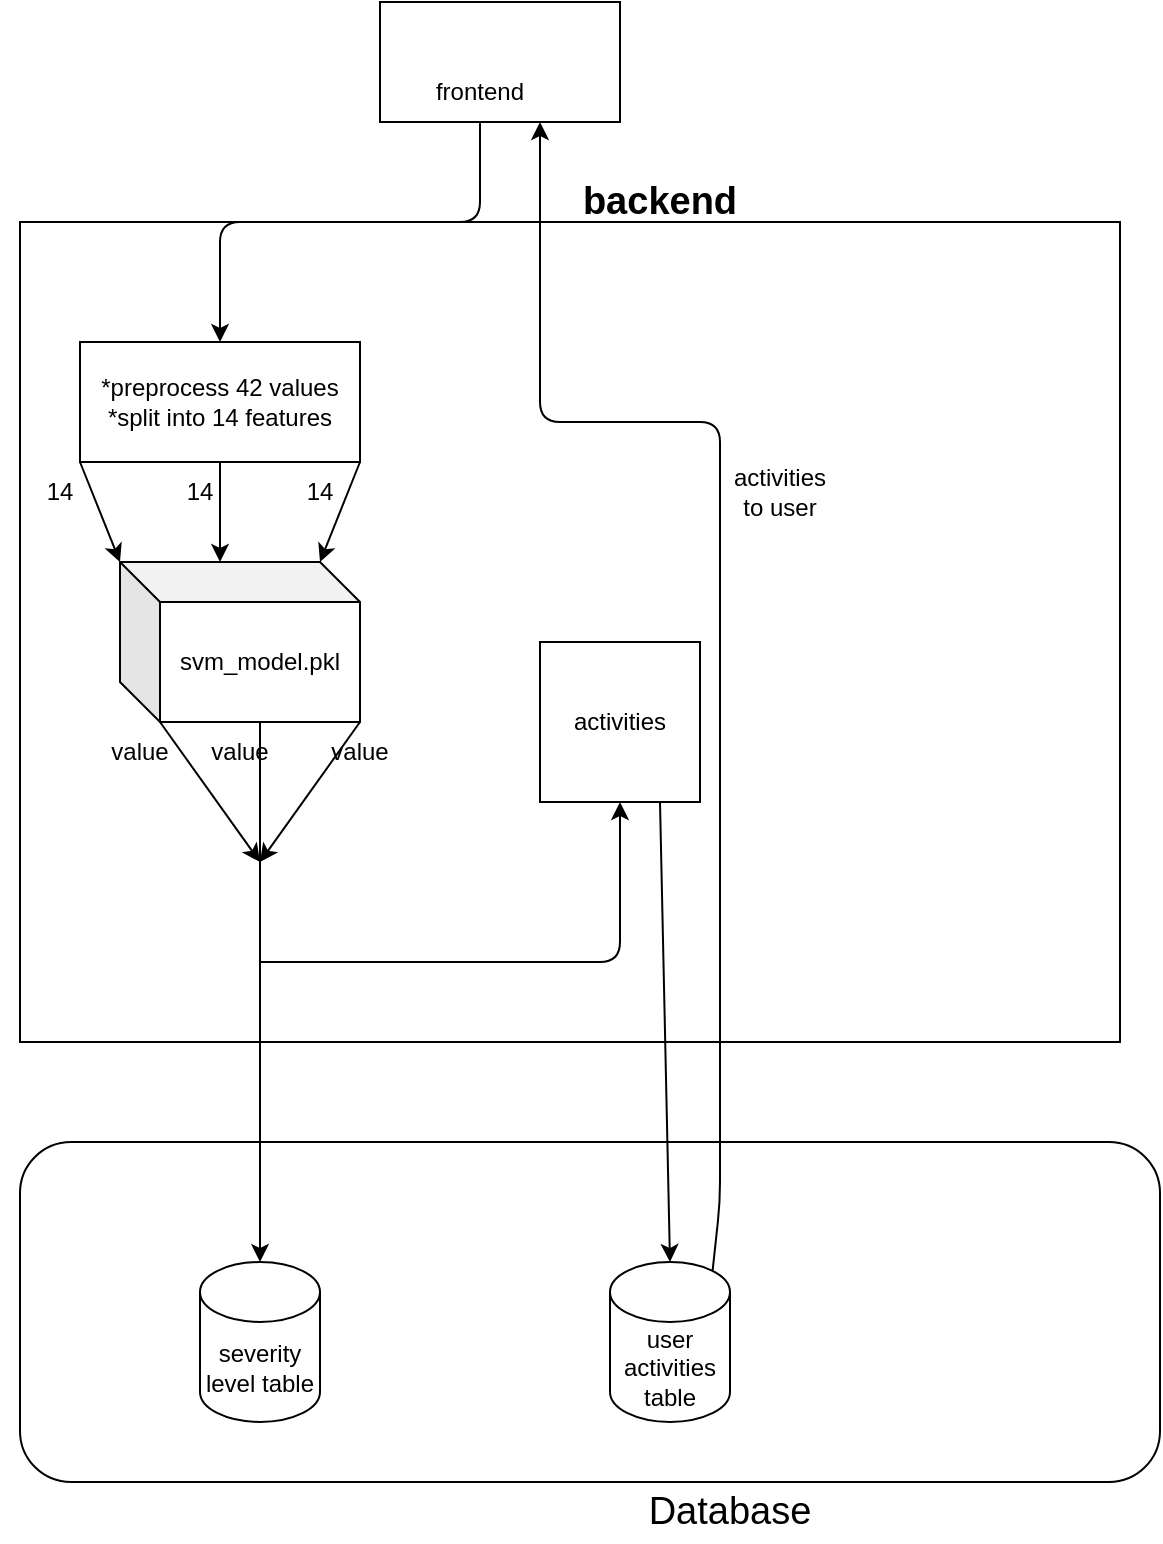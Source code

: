 <mxfile>
    <diagram id="Pv3o6EVw2W4AKIY6rvML" name="Page-1">
        <mxGraphModel dx="718" dy="563" grid="1" gridSize="10" guides="1" tooltips="1" connect="1" arrows="1" fold="1" page="1" pageScale="1" pageWidth="850" pageHeight="1100" math="0" shadow="0">
            <root>
                <mxCell id="0"/>
                <mxCell id="1" parent="0"/>
                <mxCell id="30" value="" style="rounded=0;whiteSpace=wrap;html=1;fontSize=19;" vertex="1" parent="1">
                    <mxGeometry x="280" y="20" width="120" height="60" as="geometry"/>
                </mxCell>
                <mxCell id="28" value="" style="rounded=1;whiteSpace=wrap;html=1;fontSize=19;" vertex="1" parent="1">
                    <mxGeometry x="100" y="590" width="570" height="170" as="geometry"/>
                </mxCell>
                <mxCell id="26" value="" style="rounded=0;whiteSpace=wrap;html=1;" vertex="1" parent="1">
                    <mxGeometry x="100" y="130" width="550" height="410" as="geometry"/>
                </mxCell>
                <mxCell id="2" value="frontend" style="text;html=1;strokeColor=none;fillColor=none;align=center;verticalAlign=middle;whiteSpace=wrap;rounded=0;" vertex="1" parent="1">
                    <mxGeometry x="300" y="50" width="60" height="30" as="geometry"/>
                </mxCell>
                <mxCell id="3" value="" style="endArrow=classic;html=1;exitX=0.5;exitY=1;exitDx=0;exitDy=0;entryX=0.5;entryY=0;entryDx=0;entryDy=0;" edge="1" parent="1" source="2" target="4">
                    <mxGeometry width="50" height="50" relative="1" as="geometry">
                        <mxPoint x="340" y="320" as="sourcePoint"/>
                        <mxPoint x="390" y="270" as="targetPoint"/>
                        <Array as="points">
                            <mxPoint x="330" y="130"/>
                            <mxPoint x="200" y="130"/>
                        </Array>
                    </mxGeometry>
                </mxCell>
                <mxCell id="4" value="*preprocess 42 values&lt;br&gt;*split into 14 features" style="rounded=0;whiteSpace=wrap;html=1;" vertex="1" parent="1">
                    <mxGeometry x="130" y="190" width="140" height="60" as="geometry"/>
                </mxCell>
                <mxCell id="5" value="svm_model.pkl" style="shape=cube;whiteSpace=wrap;html=1;boundedLbl=1;backgroundOutline=1;darkOpacity=0.05;darkOpacity2=0.1;" vertex="1" parent="1">
                    <mxGeometry x="150" y="300" width="120" height="80" as="geometry"/>
                </mxCell>
                <mxCell id="6" value="" style="endArrow=classic;html=1;exitX=0;exitY=1;exitDx=0;exitDy=0;entryX=0;entryY=0;entryDx=0;entryDy=0;entryPerimeter=0;" edge="1" parent="1" source="4" target="5">
                    <mxGeometry width="50" height="50" relative="1" as="geometry">
                        <mxPoint x="340" y="300" as="sourcePoint"/>
                        <mxPoint x="390" y="250" as="targetPoint"/>
                    </mxGeometry>
                </mxCell>
                <mxCell id="7" value="" style="endArrow=classic;html=1;exitX=0.5;exitY=1;exitDx=0;exitDy=0;entryX=0;entryY=0;entryDx=50;entryDy=0;entryPerimeter=0;" edge="1" parent="1" source="4" target="5">
                    <mxGeometry width="50" height="50" relative="1" as="geometry">
                        <mxPoint x="140" y="260" as="sourcePoint"/>
                        <mxPoint x="160" y="310" as="targetPoint"/>
                    </mxGeometry>
                </mxCell>
                <mxCell id="8" value="" style="endArrow=classic;html=1;exitX=1;exitY=1;exitDx=0;exitDy=0;entryX=0;entryY=0;entryDx=100;entryDy=0;entryPerimeter=0;" edge="1" parent="1" source="4" target="5">
                    <mxGeometry width="50" height="50" relative="1" as="geometry">
                        <mxPoint x="150" y="270" as="sourcePoint"/>
                        <mxPoint x="170" y="320" as="targetPoint"/>
                    </mxGeometry>
                </mxCell>
                <mxCell id="9" value="14" style="text;html=1;strokeColor=none;fillColor=none;align=center;verticalAlign=middle;whiteSpace=wrap;rounded=0;" vertex="1" parent="1">
                    <mxGeometry x="90" y="250" width="60" height="30" as="geometry"/>
                </mxCell>
                <mxCell id="10" value="14" style="text;html=1;strokeColor=none;fillColor=none;align=center;verticalAlign=middle;whiteSpace=wrap;rounded=0;" vertex="1" parent="1">
                    <mxGeometry x="160" y="250" width="60" height="30" as="geometry"/>
                </mxCell>
                <mxCell id="11" value="14" style="text;html=1;strokeColor=none;fillColor=none;align=center;verticalAlign=middle;whiteSpace=wrap;rounded=0;" vertex="1" parent="1">
                    <mxGeometry x="220" y="250" width="60" height="30" as="geometry"/>
                </mxCell>
                <mxCell id="12" value="" style="endArrow=classic;html=1;exitX=0;exitY=0;exitDx=20;exitDy=80;exitPerimeter=0;" edge="1" parent="1" source="5">
                    <mxGeometry width="50" height="50" relative="1" as="geometry">
                        <mxPoint x="140" y="392" as="sourcePoint"/>
                        <mxPoint x="220" y="450" as="targetPoint"/>
                    </mxGeometry>
                </mxCell>
                <mxCell id="13" value="" style="endArrow=classic;html=1;exitX=0;exitY=0;exitDx=70;exitDy=80;exitPerimeter=0;entryX=0.5;entryY=0;entryDx=0;entryDy=0;entryPerimeter=0;" edge="1" parent="1" source="5" target="15">
                    <mxGeometry width="50" height="50" relative="1" as="geometry">
                        <mxPoint x="210" y="392" as="sourcePoint"/>
                        <mxPoint x="220" y="460" as="targetPoint"/>
                        <Array as="points">
                            <mxPoint x="220" y="450"/>
                            <mxPoint x="220" y="500"/>
                        </Array>
                    </mxGeometry>
                </mxCell>
                <mxCell id="14" value="" style="endArrow=classic;html=1;exitX=1;exitY=1;exitDx=0;exitDy=0;exitPerimeter=0;" edge="1" parent="1" source="5">
                    <mxGeometry width="50" height="50" relative="1" as="geometry">
                        <mxPoint x="280" y="392" as="sourcePoint"/>
                        <mxPoint x="220" y="450" as="targetPoint"/>
                    </mxGeometry>
                </mxCell>
                <mxCell id="15" value="severity level table&lt;br&gt;" style="shape=cylinder3;whiteSpace=wrap;html=1;boundedLbl=1;backgroundOutline=1;size=15;" vertex="1" parent="1">
                    <mxGeometry x="190" y="650" width="60" height="80" as="geometry"/>
                </mxCell>
                <mxCell id="17" value="value&lt;br&gt;" style="text;html=1;strokeColor=none;fillColor=none;align=center;verticalAlign=middle;whiteSpace=wrap;rounded=0;" vertex="1" parent="1">
                    <mxGeometry x="130" y="380" width="60" height="30" as="geometry"/>
                </mxCell>
                <mxCell id="18" value="value&lt;br&gt;" style="text;html=1;strokeColor=none;fillColor=none;align=center;verticalAlign=middle;whiteSpace=wrap;rounded=0;" vertex="1" parent="1">
                    <mxGeometry x="180" y="380" width="60" height="30" as="geometry"/>
                </mxCell>
                <mxCell id="19" value="value&lt;br&gt;" style="text;html=1;strokeColor=none;fillColor=none;align=center;verticalAlign=middle;whiteSpace=wrap;rounded=0;" vertex="1" parent="1">
                    <mxGeometry x="240" y="380" width="60" height="30" as="geometry"/>
                </mxCell>
                <mxCell id="20" value="" style="endArrow=classic;html=1;entryX=0.5;entryY=1;entryDx=0;entryDy=0;" edge="1" parent="1" target="21">
                    <mxGeometry width="50" height="50" relative="1" as="geometry">
                        <mxPoint x="220" y="500" as="sourcePoint"/>
                        <mxPoint x="400" y="430" as="targetPoint"/>
                        <Array as="points">
                            <mxPoint x="400" y="500"/>
                        </Array>
                    </mxGeometry>
                </mxCell>
                <mxCell id="21" value="activities&lt;br&gt;" style="whiteSpace=wrap;html=1;aspect=fixed;" vertex="1" parent="1">
                    <mxGeometry x="360" y="340" width="80" height="80" as="geometry"/>
                </mxCell>
                <mxCell id="22" value="user activities table&lt;br&gt;" style="shape=cylinder3;whiteSpace=wrap;html=1;boundedLbl=1;backgroundOutline=1;size=15;" vertex="1" parent="1">
                    <mxGeometry x="395" y="650" width="60" height="80" as="geometry"/>
                </mxCell>
                <mxCell id="23" value="" style="endArrow=classic;html=1;entryX=0.5;entryY=0;entryDx=0;entryDy=0;entryPerimeter=0;exitX=0.75;exitY=1;exitDx=0;exitDy=0;" edge="1" parent="1" source="21" target="22">
                    <mxGeometry width="50" height="50" relative="1" as="geometry">
                        <mxPoint x="400" y="500" as="sourcePoint"/>
                        <mxPoint x="410" y="420" as="targetPoint"/>
                    </mxGeometry>
                </mxCell>
                <mxCell id="24" value="" style="endArrow=classic;html=1;exitX=0.855;exitY=0;exitDx=0;exitDy=4.35;exitPerimeter=0;entryX=1;entryY=1;entryDx=0;entryDy=0;" edge="1" parent="1" source="22" target="2">
                    <mxGeometry width="50" height="50" relative="1" as="geometry">
                        <mxPoint x="360" y="460" as="sourcePoint"/>
                        <mxPoint x="380" y="150" as="targetPoint"/>
                        <Array as="points">
                            <mxPoint x="450" y="620"/>
                            <mxPoint x="450" y="230"/>
                            <mxPoint x="360" y="230"/>
                        </Array>
                    </mxGeometry>
                </mxCell>
                <mxCell id="25" value="activities to user&lt;br&gt;" style="text;html=1;strokeColor=none;fillColor=none;align=center;verticalAlign=middle;whiteSpace=wrap;rounded=0;" vertex="1" parent="1">
                    <mxGeometry x="450" y="250" width="60" height="30" as="geometry"/>
                </mxCell>
                <mxCell id="27" value="&lt;b&gt;&lt;font style=&quot;font-size: 19px;&quot;&gt;backend&lt;/font&gt;&lt;/b&gt;" style="text;html=1;strokeColor=none;fillColor=none;align=center;verticalAlign=middle;whiteSpace=wrap;rounded=0;" vertex="1" parent="1">
                    <mxGeometry x="370" y="100" width="100" height="40" as="geometry"/>
                </mxCell>
                <mxCell id="29" value="Database&lt;br&gt;" style="text;html=1;strokeColor=none;fillColor=none;align=center;verticalAlign=middle;whiteSpace=wrap;rounded=0;fontSize=19;" vertex="1" parent="1">
                    <mxGeometry x="425" y="760" width="60" height="30" as="geometry"/>
                </mxCell>
            </root>
        </mxGraphModel>
    </diagram>
</mxfile>